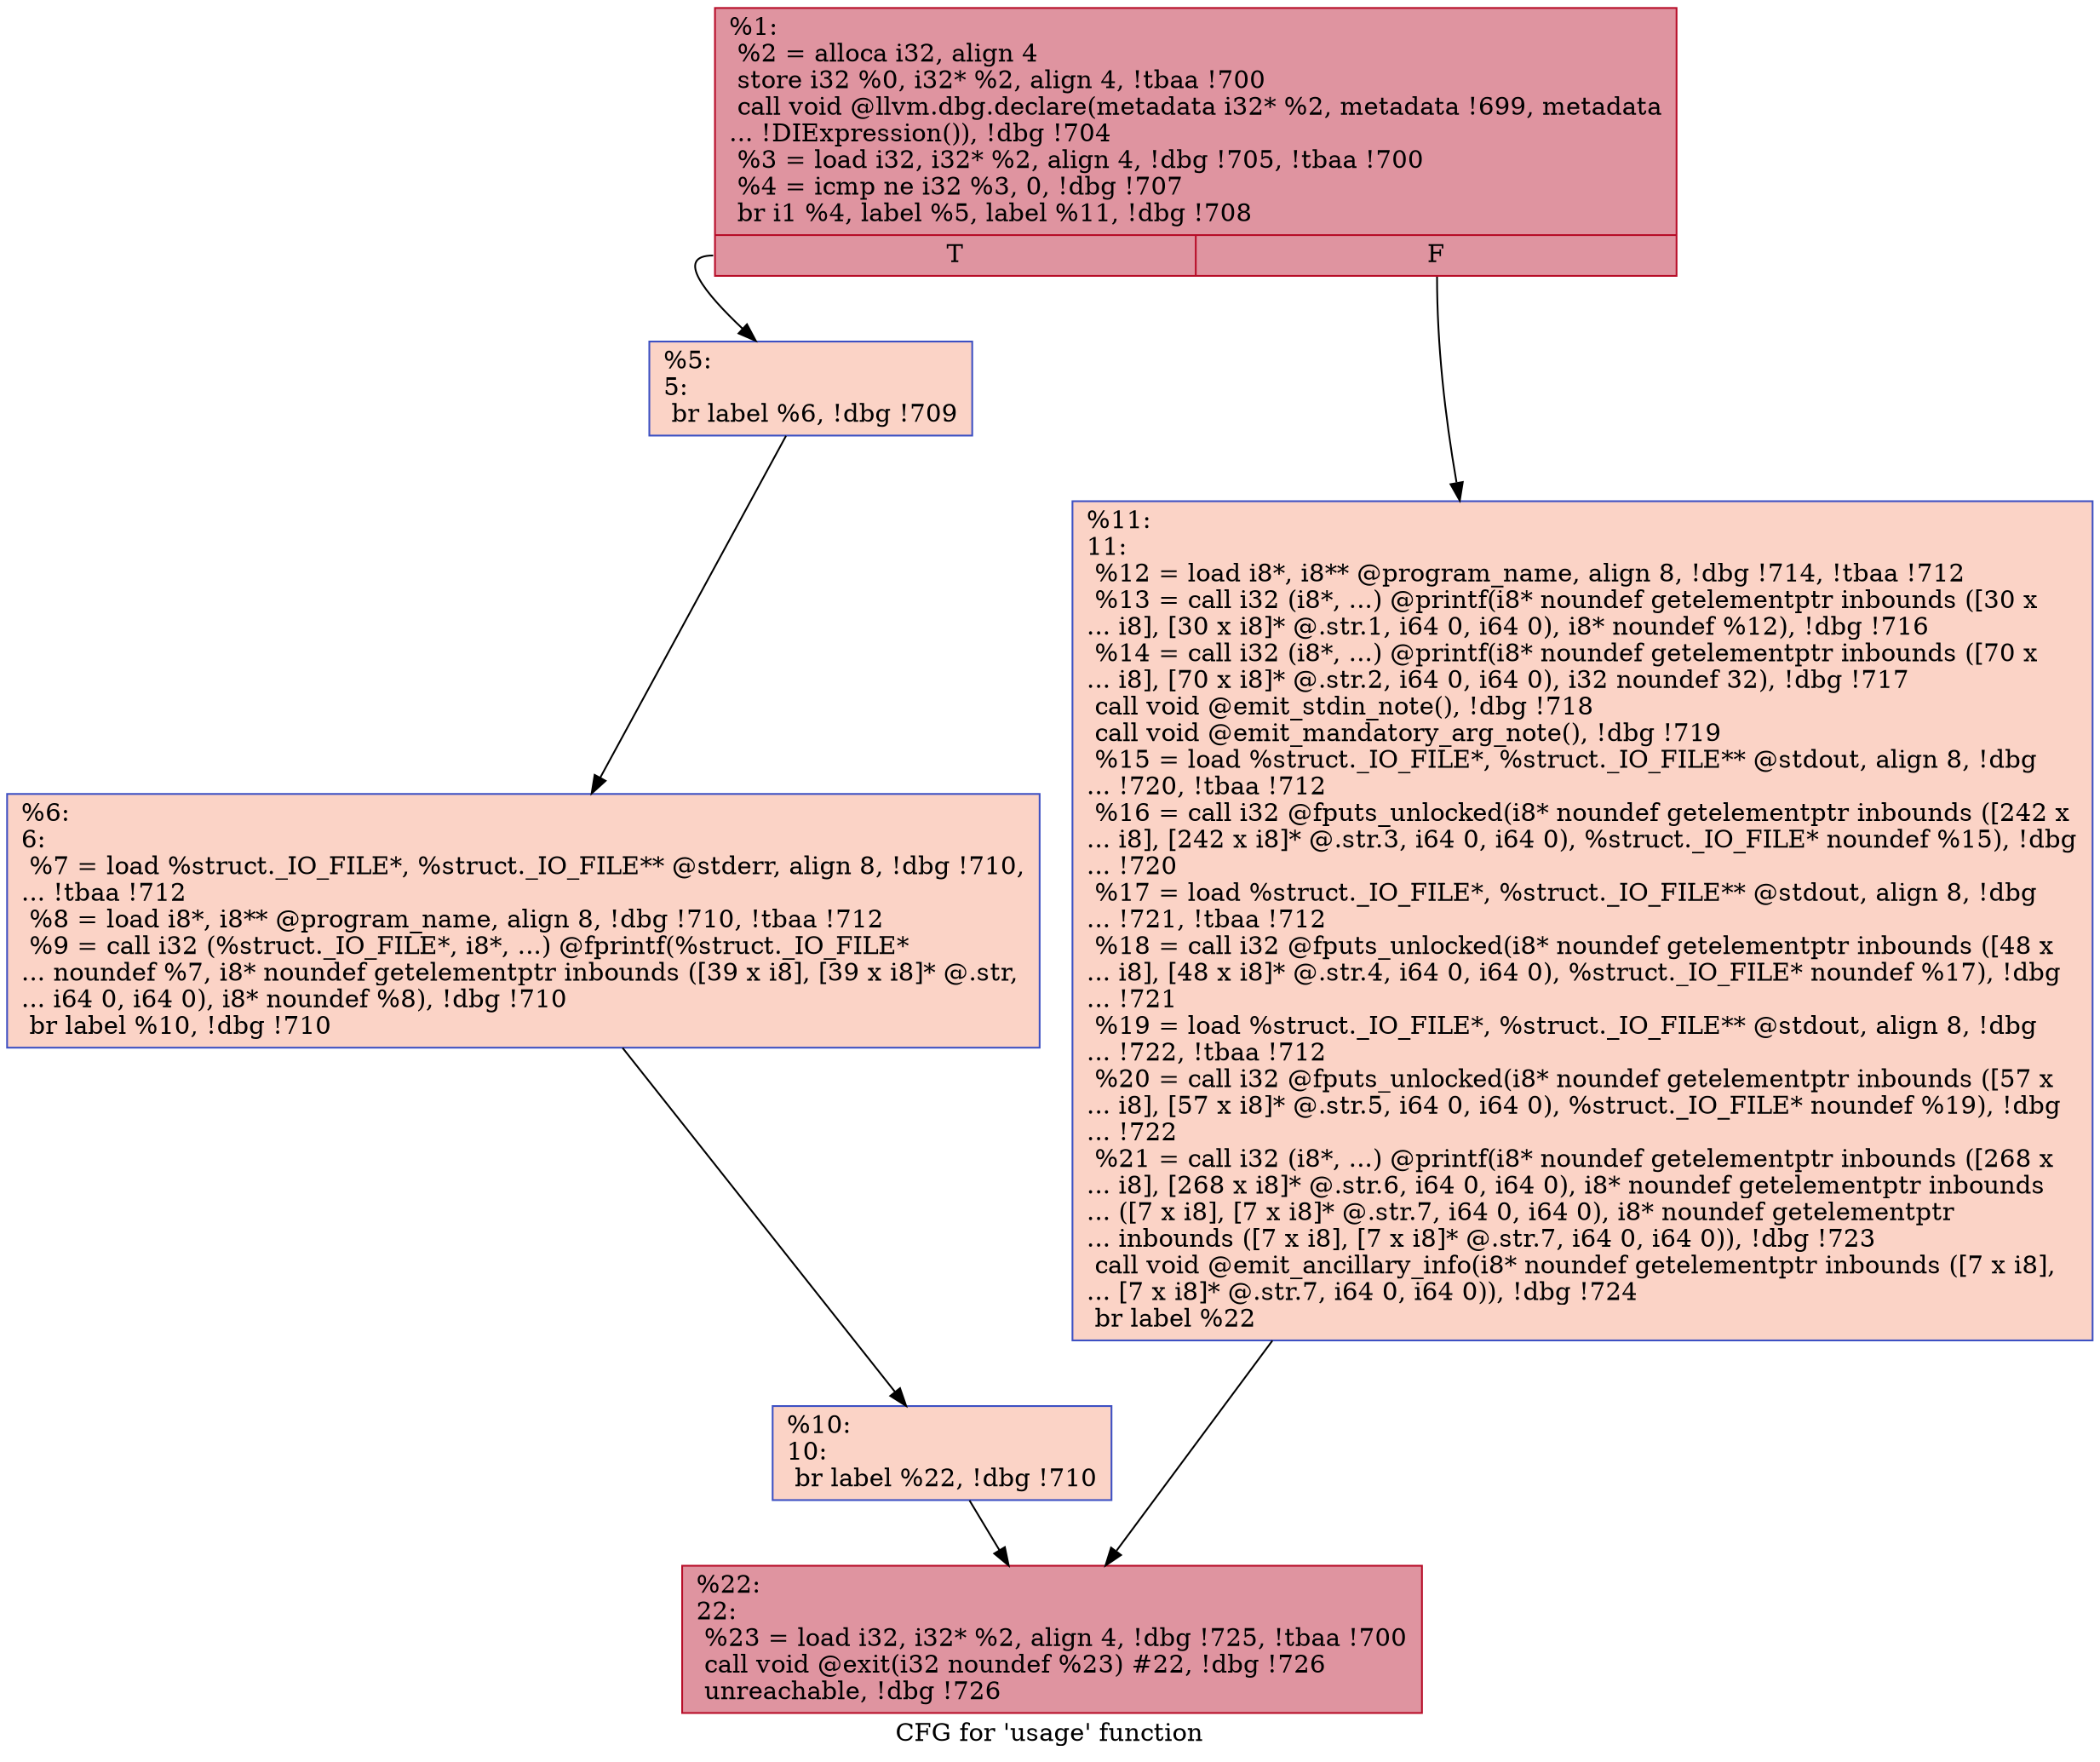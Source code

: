 digraph "CFG for 'usage' function" {
	label="CFG for 'usage' function";

	Node0x1804210 [shape=record,color="#b70d28ff", style=filled, fillcolor="#b70d2870",label="{%1:\l  %2 = alloca i32, align 4\l  store i32 %0, i32* %2, align 4, !tbaa !700\l  call void @llvm.dbg.declare(metadata i32* %2, metadata !699, metadata\l... !DIExpression()), !dbg !704\l  %3 = load i32, i32* %2, align 4, !dbg !705, !tbaa !700\l  %4 = icmp ne i32 %3, 0, !dbg !707\l  br i1 %4, label %5, label %11, !dbg !708\l|{<s0>T|<s1>F}}"];
	Node0x1804210:s0 -> Node0x1830780;
	Node0x1804210:s1 -> Node0x1830870;
	Node0x1830780 [shape=record,color="#3d50c3ff", style=filled, fillcolor="#f59c7d70",label="{%5:\l5:                                                \l  br label %6, !dbg !709\l}"];
	Node0x1830780 -> Node0x18307d0;
	Node0x18307d0 [shape=record,color="#3d50c3ff", style=filled, fillcolor="#f59c7d70",label="{%6:\l6:                                                \l  %7 = load %struct._IO_FILE*, %struct._IO_FILE** @stderr, align 8, !dbg !710,\l... !tbaa !712\l  %8 = load i8*, i8** @program_name, align 8, !dbg !710, !tbaa !712\l  %9 = call i32 (%struct._IO_FILE*, i8*, ...) @fprintf(%struct._IO_FILE*\l... noundef %7, i8* noundef getelementptr inbounds ([39 x i8], [39 x i8]* @.str,\l... i64 0, i64 0), i8* noundef %8), !dbg !710\l  br label %10, !dbg !710\l}"];
	Node0x18307d0 -> Node0x1830820;
	Node0x1830820 [shape=record,color="#3d50c3ff", style=filled, fillcolor="#f59c7d70",label="{%10:\l10:                                               \l  br label %22, !dbg !710\l}"];
	Node0x1830820 -> Node0x18308c0;
	Node0x1830870 [shape=record,color="#3d50c3ff", style=filled, fillcolor="#f59c7d70",label="{%11:\l11:                                               \l  %12 = load i8*, i8** @program_name, align 8, !dbg !714, !tbaa !712\l  %13 = call i32 (i8*, ...) @printf(i8* noundef getelementptr inbounds ([30 x\l... i8], [30 x i8]* @.str.1, i64 0, i64 0), i8* noundef %12), !dbg !716\l  %14 = call i32 (i8*, ...) @printf(i8* noundef getelementptr inbounds ([70 x\l... i8], [70 x i8]* @.str.2, i64 0, i64 0), i32 noundef 32), !dbg !717\l  call void @emit_stdin_note(), !dbg !718\l  call void @emit_mandatory_arg_note(), !dbg !719\l  %15 = load %struct._IO_FILE*, %struct._IO_FILE** @stdout, align 8, !dbg\l... !720, !tbaa !712\l  %16 = call i32 @fputs_unlocked(i8* noundef getelementptr inbounds ([242 x\l... i8], [242 x i8]* @.str.3, i64 0, i64 0), %struct._IO_FILE* noundef %15), !dbg\l... !720\l  %17 = load %struct._IO_FILE*, %struct._IO_FILE** @stdout, align 8, !dbg\l... !721, !tbaa !712\l  %18 = call i32 @fputs_unlocked(i8* noundef getelementptr inbounds ([48 x\l... i8], [48 x i8]* @.str.4, i64 0, i64 0), %struct._IO_FILE* noundef %17), !dbg\l... !721\l  %19 = load %struct._IO_FILE*, %struct._IO_FILE** @stdout, align 8, !dbg\l... !722, !tbaa !712\l  %20 = call i32 @fputs_unlocked(i8* noundef getelementptr inbounds ([57 x\l... i8], [57 x i8]* @.str.5, i64 0, i64 0), %struct._IO_FILE* noundef %19), !dbg\l... !722\l  %21 = call i32 (i8*, ...) @printf(i8* noundef getelementptr inbounds ([268 x\l... i8], [268 x i8]* @.str.6, i64 0, i64 0), i8* noundef getelementptr inbounds\l... ([7 x i8], [7 x i8]* @.str.7, i64 0, i64 0), i8* noundef getelementptr\l... inbounds ([7 x i8], [7 x i8]* @.str.7, i64 0, i64 0)), !dbg !723\l  call void @emit_ancillary_info(i8* noundef getelementptr inbounds ([7 x i8],\l... [7 x i8]* @.str.7, i64 0, i64 0)), !dbg !724\l  br label %22\l}"];
	Node0x1830870 -> Node0x18308c0;
	Node0x18308c0 [shape=record,color="#b70d28ff", style=filled, fillcolor="#b70d2870",label="{%22:\l22:                                               \l  %23 = load i32, i32* %2, align 4, !dbg !725, !tbaa !700\l  call void @exit(i32 noundef %23) #22, !dbg !726\l  unreachable, !dbg !726\l}"];
}
